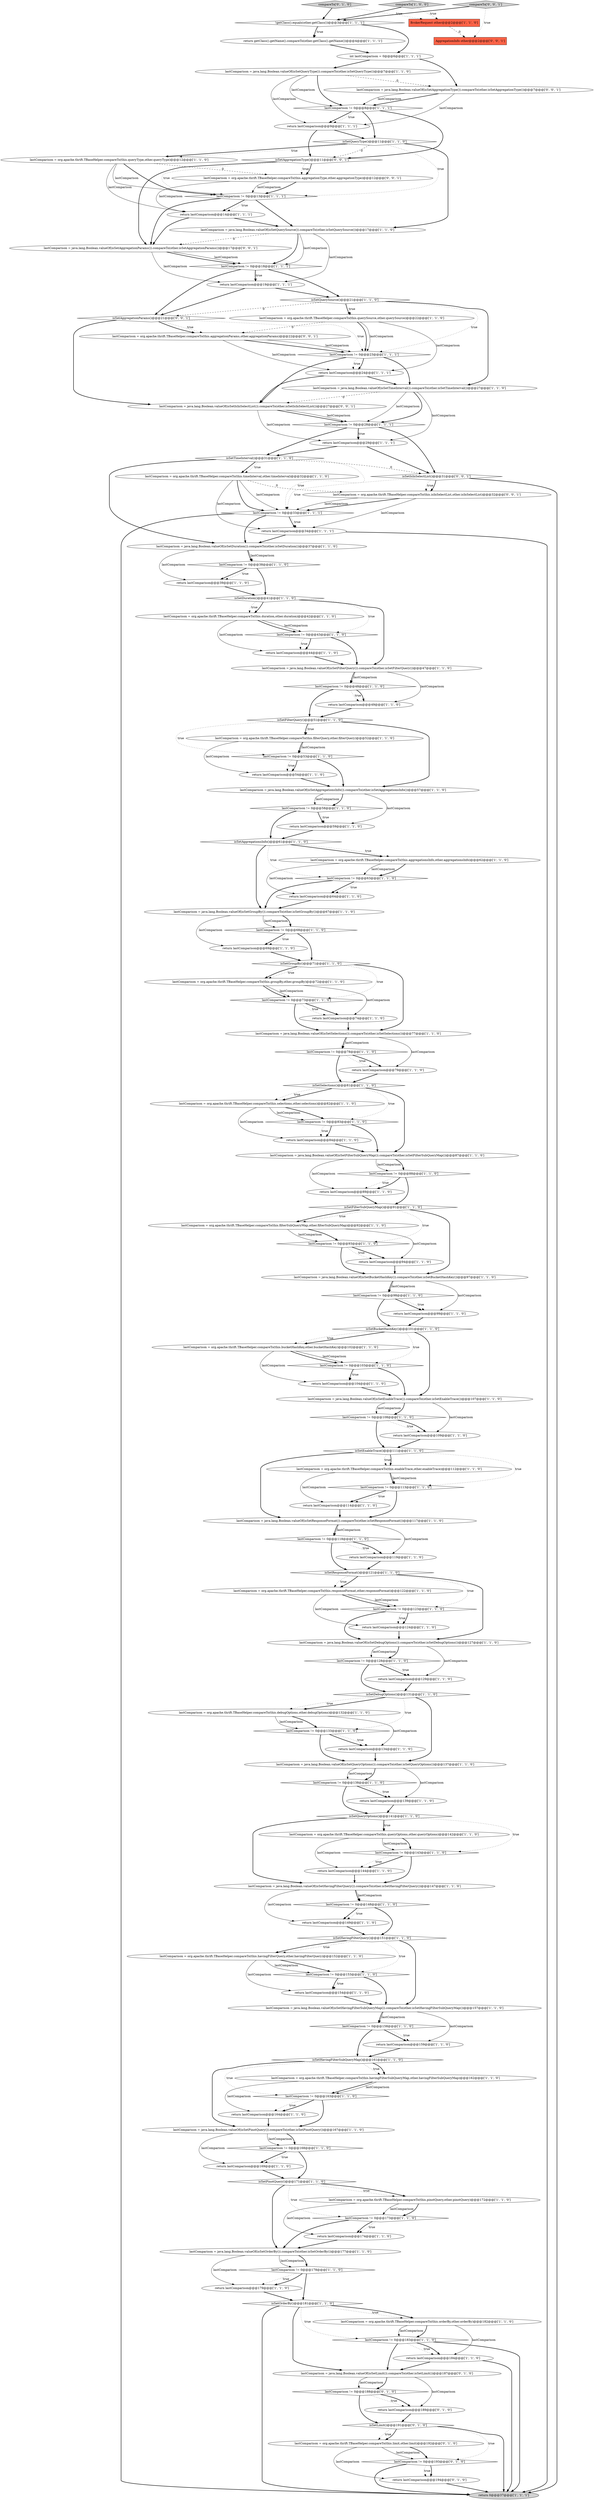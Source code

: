 digraph {
31 [style = filled, label = "lastComparison != 0@@@78@@@['1', '1', '0']", fillcolor = white, shape = diamond image = "AAA0AAABBB1BBB"];
123 [style = filled, label = "lastComparison != 0@@@48@@@['1', '1', '0']", fillcolor = white, shape = diamond image = "AAA0AAABBB1BBB"];
109 [style = filled, label = "isSetGroupBy()@@@71@@@['1', '1', '0']", fillcolor = white, shape = diamond image = "AAA0AAABBB1BBB"];
22 [style = filled, label = "lastComparison = org.apache.thrift.TBaseHelper.compareTo(this.orderBy,other.orderBy)@@@182@@@['1', '1', '0']", fillcolor = white, shape = ellipse image = "AAA0AAABBB1BBB"];
50 [style = filled, label = "lastComparison != 0@@@18@@@['1', '1', '1']", fillcolor = white, shape = diamond image = "AAA0AAABBB1BBB"];
99 [style = filled, label = "lastComparison = java.lang.Boolean.valueOf(isSetFilterSubQueryMap()).compareTo(other.isSetFilterSubQueryMap())@@@87@@@['1', '1', '0']", fillcolor = white, shape = ellipse image = "AAA0AAABBB1BBB"];
73 [style = filled, label = "return lastComparison@@@174@@@['1', '1', '0']", fillcolor = white, shape = ellipse image = "AAA0AAABBB1BBB"];
113 [style = filled, label = "lastComparison != 0@@@168@@@['1', '1', '0']", fillcolor = white, shape = diamond image = "AAA0AAABBB1BBB"];
78 [style = filled, label = "lastComparison = java.lang.Boolean.valueOf(isSetDuration()).compareTo(other.isSetDuration())@@@37@@@['1', '1', '0']", fillcolor = white, shape = ellipse image = "AAA0AAABBB1BBB"];
7 [style = filled, label = "lastComparison = java.lang.Boolean.valueOf(isSetHavingFilterSubQueryMap()).compareTo(other.isSetHavingFilterSubQueryMap())@@@157@@@['1', '1', '0']", fillcolor = white, shape = ellipse image = "AAA0AAABBB1BBB"];
100 [style = filled, label = "return lastComparison@@@9@@@['1', '1', '1']", fillcolor = white, shape = ellipse image = "AAA0AAABBB1BBB"];
28 [style = filled, label = "lastComparison = java.lang.Boolean.valueOf(isSetSelections()).compareTo(other.isSetSelections())@@@77@@@['1', '1', '0']", fillcolor = white, shape = ellipse image = "AAA0AAABBB1BBB"];
47 [style = filled, label = "return lastComparison@@@44@@@['1', '1', '0']", fillcolor = white, shape = ellipse image = "AAA0AAABBB1BBB"];
115 [style = filled, label = "isSetDuration()@@@41@@@['1', '1', '0']", fillcolor = white, shape = diamond image = "AAA0AAABBB1BBB"];
121 [style = filled, label = "lastComparison != 0@@@23@@@['1', '1', '1']", fillcolor = white, shape = diamond image = "AAA0AAABBB1BBB"];
26 [style = filled, label = "lastComparison != 0@@@108@@@['1', '1', '0']", fillcolor = white, shape = diamond image = "AAA0AAABBB1BBB"];
14 [style = filled, label = "lastComparison = org.apache.thrift.TBaseHelper.compareTo(this.queryType,other.queryType)@@@12@@@['1', '1', '0']", fillcolor = white, shape = ellipse image = "AAA0AAABBB1BBB"];
110 [style = filled, label = "lastComparison != 0@@@178@@@['1', '1', '0']", fillcolor = white, shape = diamond image = "AAA0AAABBB1BBB"];
79 [style = filled, label = "lastComparison != 0@@@13@@@['1', '1', '1']", fillcolor = white, shape = diamond image = "AAA0AAABBB1BBB"];
2 [style = filled, label = "lastComparison = java.lang.Boolean.valueOf(isSetTimeInterval()).compareTo(other.isSetTimeInterval())@@@27@@@['1', '1', '0']", fillcolor = white, shape = ellipse image = "AAA0AAABBB1BBB"];
133 [style = filled, label = "lastComparison != 0@@@193@@@['0', '1', '0']", fillcolor = white, shape = diamond image = "AAA1AAABBB2BBB"];
45 [style = filled, label = "return lastComparison@@@114@@@['1', '1', '0']", fillcolor = white, shape = ellipse image = "AAA0AAABBB1BBB"];
57 [style = filled, label = "return lastComparison@@@109@@@['1', '1', '0']", fillcolor = white, shape = ellipse image = "AAA0AAABBB1BBB"];
1 [style = filled, label = "return lastComparison@@@119@@@['1', '1', '0']", fillcolor = white, shape = ellipse image = "AAA0AAABBB1BBB"];
55 [style = filled, label = "int lastComparison = 0@@@6@@@['1', '1', '1']", fillcolor = white, shape = ellipse image = "AAA0AAABBB1BBB"];
127 [style = filled, label = "return lastComparison@@@159@@@['1', '1', '0']", fillcolor = white, shape = ellipse image = "AAA0AAABBB1BBB"];
27 [style = filled, label = "return lastComparison@@@34@@@['1', '1', '1']", fillcolor = white, shape = ellipse image = "AAA0AAABBB1BBB"];
68 [style = filled, label = "lastComparison = java.lang.Boolean.valueOf(isSetQuerySource()).compareTo(other.isSetQuerySource())@@@17@@@['1', '1', '0']", fillcolor = white, shape = ellipse image = "AAA0AAABBB1BBB"];
43 [style = filled, label = "lastComparison != 0@@@118@@@['1', '1', '0']", fillcolor = white, shape = diamond image = "AAA0AAABBB1BBB"];
104 [style = filled, label = "return lastComparison@@@54@@@['1', '1', '0']", fillcolor = white, shape = ellipse image = "AAA0AAABBB1BBB"];
92 [style = filled, label = "return lastComparison@@@139@@@['1', '1', '0']", fillcolor = white, shape = ellipse image = "AAA0AAABBB1BBB"];
148 [style = filled, label = "AggregationInfo other@@@2@@@['0', '0', '1']", fillcolor = tomato, shape = box image = "AAA0AAABBB3BBB"];
32 [style = filled, label = "isSetResponseFormat()@@@121@@@['1', '1', '0']", fillcolor = white, shape = diamond image = "AAA0AAABBB1BBB"];
81 [style = filled, label = "lastComparison != 0@@@53@@@['1', '1', '0']", fillcolor = white, shape = diamond image = "AAA0AAABBB1BBB"];
23 [style = filled, label = "isSetPinotQuery()@@@171@@@['1', '1', '0']", fillcolor = white, shape = diamond image = "AAA0AAABBB1BBB"];
118 [style = filled, label = "isSetFilterSubQueryMap()@@@91@@@['1', '1', '0']", fillcolor = white, shape = diamond image = "AAA0AAABBB1BBB"];
122 [style = filled, label = "lastComparison != 0@@@88@@@['1', '1', '0']", fillcolor = white, shape = diamond image = "AAA0AAABBB1BBB"];
94 [style = filled, label = "isSetQuerySource()@@@21@@@['1', '1', '0']", fillcolor = white, shape = diamond image = "AAA0AAABBB1BBB"];
75 [style = filled, label = "lastComparison = org.apache.thrift.TBaseHelper.compareTo(this.enableTrace,other.enableTrace)@@@112@@@['1', '1', '0']", fillcolor = white, shape = ellipse image = "AAA0AAABBB1BBB"];
135 [style = filled, label = "lastComparison != 0@@@188@@@['0', '1', '0']", fillcolor = white, shape = diamond image = "AAA1AAABBB2BBB"];
147 [style = filled, label = "isSetAggregationParams()@@@21@@@['0', '0', '1']", fillcolor = white, shape = diamond image = "AAA0AAABBB3BBB"];
19 [style = filled, label = "return lastComparison@@@89@@@['1', '1', '0']", fillcolor = white, shape = ellipse image = "AAA0AAABBB1BBB"];
37 [style = filled, label = "!getClass().equals(other.getClass())@@@3@@@['1', '1', '1']", fillcolor = white, shape = diamond image = "AAA0AAABBB1BBB"];
130 [style = filled, label = "lastComparison != 0@@@173@@@['1', '1', '0']", fillcolor = white, shape = diamond image = "AAA0AAABBB1BBB"];
40 [style = filled, label = "lastComparison != 0@@@73@@@['1', '1', '0']", fillcolor = white, shape = diamond image = "AAA0AAABBB1BBB"];
64 [style = filled, label = "lastComparison = org.apache.thrift.TBaseHelper.compareTo(this.groupBy,other.groupBy)@@@72@@@['1', '1', '0']", fillcolor = white, shape = ellipse image = "AAA0AAABBB1BBB"];
120 [style = filled, label = "return lastComparison@@@74@@@['1', '1', '0']", fillcolor = white, shape = ellipse image = "AAA0AAABBB1BBB"];
48 [style = filled, label = "lastComparison != 0@@@68@@@['1', '1', '0']", fillcolor = white, shape = diamond image = "AAA0AAABBB1BBB"];
30 [style = filled, label = "return lastComparison@@@14@@@['1', '1', '1']", fillcolor = white, shape = ellipse image = "AAA0AAABBB1BBB"];
129 [style = filled, label = "isSetQueryOptions()@@@141@@@['1', '1', '0']", fillcolor = white, shape = diamond image = "AAA0AAABBB1BBB"];
139 [style = filled, label = "compareTo['0', '1', '0']", fillcolor = lightgray, shape = diamond image = "AAA0AAABBB2BBB"];
52 [style = filled, label = "isSetHavingFilterQuery()@@@151@@@['1', '1', '0']", fillcolor = white, shape = diamond image = "AAA0AAABBB1BBB"];
12 [style = filled, label = "return lastComparison@@@144@@@['1', '1', '0']", fillcolor = white, shape = ellipse image = "AAA0AAABBB1BBB"];
149 [style = filled, label = "isSetAggregationType()@@@11@@@['0', '0', '1']", fillcolor = white, shape = diamond image = "AAA0AAABBB3BBB"];
6 [style = filled, label = "lastComparison = java.lang.Boolean.valueOf(isSetAggregationsInfo()).compareTo(other.isSetAggregationsInfo())@@@57@@@['1', '1', '0']", fillcolor = white, shape = ellipse image = "AAA0AAABBB1BBB"];
16 [style = filled, label = "lastComparison != 0@@@163@@@['1', '1', '0']", fillcolor = white, shape = diamond image = "AAA0AAABBB1BBB"];
62 [style = filled, label = "lastComparison != 0@@@63@@@['1', '1', '0']", fillcolor = white, shape = diamond image = "AAA0AAABBB1BBB"];
60 [style = filled, label = "lastComparison = java.lang.Boolean.valueOf(isSetBucketHashKey()).compareTo(other.isSetBucketHashKey())@@@97@@@['1', '1', '0']", fillcolor = white, shape = ellipse image = "AAA0AAABBB1BBB"];
77 [style = filled, label = "return lastComparison@@@99@@@['1', '1', '0']", fillcolor = white, shape = ellipse image = "AAA0AAABBB1BBB"];
86 [style = filled, label = "lastComparison = java.lang.Boolean.valueOf(isSetDebugOptions()).compareTo(other.isSetDebugOptions())@@@127@@@['1', '1', '0']", fillcolor = white, shape = ellipse image = "AAA0AAABBB1BBB"];
105 [style = filled, label = "lastComparison != 0@@@183@@@['1', '1', '0']", fillcolor = white, shape = diamond image = "AAA0AAABBB1BBB"];
59 [style = filled, label = "lastComparison != 0@@@28@@@['1', '1', '1']", fillcolor = white, shape = diamond image = "AAA0AAABBB1BBB"];
63 [style = filled, label = "lastComparison = org.apache.thrift.TBaseHelper.compareTo(this.queryOptions,other.queryOptions)@@@142@@@['1', '1', '0']", fillcolor = white, shape = ellipse image = "AAA0AAABBB1BBB"];
53 [style = filled, label = "lastComparison != 0@@@93@@@['1', '1', '0']", fillcolor = white, shape = diamond image = "AAA0AAABBB1BBB"];
117 [style = filled, label = "lastComparison = java.lang.Boolean.valueOf(isSetFilterQuery()).compareTo(other.isSetFilterQuery())@@@47@@@['1', '1', '0']", fillcolor = white, shape = ellipse image = "AAA0AAABBB1BBB"];
38 [style = filled, label = "return getClass().getName().compareTo(other.getClass().getName())@@@4@@@['1', '1', '1']", fillcolor = white, shape = ellipse image = "AAA0AAABBB1BBB"];
82 [style = filled, label = "lastComparison = org.apache.thrift.TBaseHelper.compareTo(this.responseFormat,other.responseFormat)@@@122@@@['1', '1', '0']", fillcolor = white, shape = ellipse image = "AAA0AAABBB1BBB"];
71 [style = filled, label = "lastComparison != 0@@@38@@@['1', '1', '0']", fillcolor = white, shape = diamond image = "AAA0AAABBB1BBB"];
9 [style = filled, label = "return lastComparison@@@129@@@['1', '1', '0']", fillcolor = white, shape = ellipse image = "AAA0AAABBB1BBB"];
83 [style = filled, label = "return lastComparison@@@64@@@['1', '1', '0']", fillcolor = white, shape = ellipse image = "AAA0AAABBB1BBB"];
138 [style = filled, label = "return lastComparison@@@189@@@['0', '1', '0']", fillcolor = white, shape = ellipse image = "AAA1AAABBB2BBB"];
84 [style = filled, label = "lastComparison != 0@@@123@@@['1', '1', '0']", fillcolor = white, shape = diamond image = "AAA0AAABBB1BBB"];
143 [style = filled, label = "isSetIsInSelectList()@@@31@@@['0', '0', '1']", fillcolor = white, shape = diamond image = "AAA0AAABBB3BBB"];
96 [style = filled, label = "lastComparison != 0@@@113@@@['1', '1', '0']", fillcolor = white, shape = diamond image = "AAA0AAABBB1BBB"];
108 [style = filled, label = "lastComparison = java.lang.Boolean.valueOf(isSetQueryOptions()).compareTo(other.isSetQueryOptions())@@@137@@@['1', '1', '0']", fillcolor = white, shape = ellipse image = "AAA0AAABBB1BBB"];
88 [style = filled, label = "return lastComparison@@@104@@@['1', '1', '0']", fillcolor = white, shape = ellipse image = "AAA0AAABBB1BBB"];
95 [style = filled, label = "return lastComparison@@@134@@@['1', '1', '0']", fillcolor = white, shape = ellipse image = "AAA0AAABBB1BBB"];
128 [style = filled, label = "lastComparison = org.apache.thrift.TBaseHelper.compareTo(this.timeInterval,other.timeInterval)@@@32@@@['1', '1', '0']", fillcolor = white, shape = ellipse image = "AAA0AAABBB1BBB"];
89 [style = filled, label = "return lastComparison@@@39@@@['1', '1', '0']", fillcolor = white, shape = ellipse image = "AAA0AAABBB1BBB"];
36 [style = filled, label = "lastComparison != 0@@@143@@@['1', '1', '0']", fillcolor = white, shape = diamond image = "AAA0AAABBB1BBB"];
33 [style = filled, label = "isSetDebugOptions()@@@131@@@['1', '1', '0']", fillcolor = white, shape = diamond image = "AAA0AAABBB1BBB"];
34 [style = filled, label = "return 0@@@37@@@['1', '1', '1']", fillcolor = lightgray, shape = ellipse image = "AAA0AAABBB1BBB"];
42 [style = filled, label = "isSetTimeInterval()@@@31@@@['1', '1', '0']", fillcolor = white, shape = diamond image = "AAA0AAABBB1BBB"];
17 [style = filled, label = "return lastComparison@@@169@@@['1', '1', '0']", fillcolor = white, shape = ellipse image = "AAA0AAABBB1BBB"];
8 [style = filled, label = "return lastComparison@@@184@@@['1', '1', '0']", fillcolor = white, shape = ellipse image = "AAA0AAABBB1BBB"];
145 [style = filled, label = "lastComparison = org.apache.thrift.TBaseHelper.compareTo(this.aggregationType,other.aggregationType)@@@12@@@['0', '0', '1']", fillcolor = white, shape = ellipse image = "AAA0AAABBB3BBB"];
93 [style = filled, label = "lastComparison != 0@@@148@@@['1', '1', '0']", fillcolor = white, shape = diamond image = "AAA0AAABBB1BBB"];
46 [style = filled, label = "lastComparison = org.apache.thrift.TBaseHelper.compareTo(this.selections,other.selections)@@@82@@@['1', '1', '0']", fillcolor = white, shape = ellipse image = "AAA0AAABBB1BBB"];
70 [style = filled, label = "lastComparison != 0@@@98@@@['1', '1', '0']", fillcolor = white, shape = diamond image = "AAA0AAABBB1BBB"];
103 [style = filled, label = "lastComparison = org.apache.thrift.TBaseHelper.compareTo(this.duration,other.duration)@@@42@@@['1', '1', '0']", fillcolor = white, shape = ellipse image = "AAA0AAABBB1BBB"];
101 [style = filled, label = "lastComparison = java.lang.Boolean.valueOf(isSetHavingFilterQuery()).compareTo(other.isSetHavingFilterQuery())@@@147@@@['1', '1', '0']", fillcolor = white, shape = ellipse image = "AAA0AAABBB1BBB"];
107 [style = filled, label = "lastComparison != 0@@@58@@@['1', '1', '0']", fillcolor = white, shape = diamond image = "AAA0AAABBB1BBB"];
141 [style = filled, label = "compareTo['0', '0', '1']", fillcolor = lightgray, shape = diamond image = "AAA0AAABBB3BBB"];
137 [style = filled, label = "lastComparison = java.lang.Boolean.valueOf(isSetLimit()).compareTo(other.isSetLimit())@@@187@@@['0', '1', '0']", fillcolor = white, shape = ellipse image = "AAA1AAABBB2BBB"];
49 [style = filled, label = "return lastComparison@@@154@@@['1', '1', '0']", fillcolor = white, shape = ellipse image = "AAA0AAABBB1BBB"];
20 [style = filled, label = "lastComparison = org.apache.thrift.TBaseHelper.compareTo(this.aggregationsInfo,other.aggregationsInfo)@@@62@@@['1', '1', '0']", fillcolor = white, shape = ellipse image = "AAA0AAABBB1BBB"];
132 [style = filled, label = "return lastComparison@@@194@@@['0', '1', '0']", fillcolor = white, shape = ellipse image = "AAA1AAABBB2BBB"];
146 [style = filled, label = "lastComparison = org.apache.thrift.TBaseHelper.compareTo(this.aggregationParams,other.aggregationParams)@@@22@@@['0', '0', '1']", fillcolor = white, shape = ellipse image = "AAA0AAABBB3BBB"];
91 [style = filled, label = "return lastComparison@@@49@@@['1', '1', '0']", fillcolor = white, shape = ellipse image = "AAA0AAABBB1BBB"];
13 [style = filled, label = "lastComparison = org.apache.thrift.TBaseHelper.compareTo(this.havingFilterSubQueryMap,other.havingFilterSubQueryMap)@@@162@@@['1', '1', '0']", fillcolor = white, shape = ellipse image = "AAA0AAABBB1BBB"];
87 [style = filled, label = "return lastComparison@@@59@@@['1', '1', '0']", fillcolor = white, shape = ellipse image = "AAA0AAABBB1BBB"];
72 [style = filled, label = "lastComparison != 0@@@33@@@['1', '1', '1']", fillcolor = white, shape = diamond image = "AAA0AAABBB1BBB"];
76 [style = filled, label = "BrokerRequest other@@@2@@@['1', '1', '0']", fillcolor = tomato, shape = box image = "AAA0AAABBB1BBB"];
54 [style = filled, label = "return lastComparison@@@19@@@['1', '1', '1']", fillcolor = white, shape = ellipse image = "AAA0AAABBB1BBB"];
112 [style = filled, label = "return lastComparison@@@149@@@['1', '1', '0']", fillcolor = white, shape = ellipse image = "AAA0AAABBB1BBB"];
29 [style = filled, label = "isSetEnableTrace()@@@111@@@['1', '1', '0']", fillcolor = white, shape = diamond image = "AAA0AAABBB1BBB"];
24 [style = filled, label = "lastComparison != 0@@@43@@@['1', '1', '0']", fillcolor = white, shape = diamond image = "AAA0AAABBB1BBB"];
150 [style = filled, label = "lastComparison = java.lang.Boolean.valueOf(isSetAggregationParams()).compareTo(other.isSetAggregationParams())@@@17@@@['0', '0', '1']", fillcolor = white, shape = ellipse image = "AAA0AAABBB3BBB"];
85 [style = filled, label = "lastComparison != 0@@@158@@@['1', '1', '0']", fillcolor = white, shape = diamond image = "AAA0AAABBB1BBB"];
126 [style = filled, label = "lastComparison != 0@@@133@@@['1', '1', '0']", fillcolor = white, shape = diamond image = "AAA0AAABBB1BBB"];
140 [style = filled, label = "lastComparison = java.lang.Boolean.valueOf(isSetAggregationType()).compareTo(other.isSetAggregationType())@@@7@@@['0', '0', '1']", fillcolor = white, shape = ellipse image = "AAA0AAABBB3BBB"];
65 [style = filled, label = "return lastComparison@@@124@@@['1', '1', '0']", fillcolor = white, shape = ellipse image = "AAA0AAABBB1BBB"];
51 [style = filled, label = "lastComparison = org.apache.thrift.TBaseHelper.compareTo(this.querySource,other.querySource)@@@22@@@['1', '1', '0']", fillcolor = white, shape = ellipse image = "AAA0AAABBB1BBB"];
97 [style = filled, label = "lastComparison = org.apache.thrift.TBaseHelper.compareTo(this.havingFilterQuery,other.havingFilterQuery)@@@152@@@['1', '1', '0']", fillcolor = white, shape = ellipse image = "AAA0AAABBB1BBB"];
90 [style = filled, label = "lastComparison != 0@@@138@@@['1', '1', '0']", fillcolor = white, shape = diamond image = "AAA0AAABBB1BBB"];
61 [style = filled, label = "isSetOrderBy()@@@181@@@['1', '1', '0']", fillcolor = white, shape = diamond image = "AAA0AAABBB1BBB"];
41 [style = filled, label = "isSetAggregationsInfo()@@@61@@@['1', '1', '0']", fillcolor = white, shape = diamond image = "AAA0AAABBB1BBB"];
134 [style = filled, label = "lastComparison = org.apache.thrift.TBaseHelper.compareTo(this.limit,other.limit)@@@192@@@['0', '1', '0']", fillcolor = white, shape = ellipse image = "AAA1AAABBB2BBB"];
66 [style = filled, label = "lastComparison = org.apache.thrift.TBaseHelper.compareTo(this.debugOptions,other.debugOptions)@@@132@@@['1', '1', '0']", fillcolor = white, shape = ellipse image = "AAA0AAABBB1BBB"];
25 [style = filled, label = "lastComparison = java.lang.Boolean.valueOf(isSetGroupBy()).compareTo(other.isSetGroupBy())@@@67@@@['1', '1', '0']", fillcolor = white, shape = ellipse image = "AAA0AAABBB1BBB"];
142 [style = filled, label = "lastComparison = java.lang.Boolean.valueOf(isSetIsInSelectList()).compareTo(other.isSetIsInSelectList())@@@27@@@['0', '0', '1']", fillcolor = white, shape = ellipse image = "AAA0AAABBB3BBB"];
74 [style = filled, label = "return lastComparison@@@24@@@['1', '1', '1']", fillcolor = white, shape = ellipse image = "AAA0AAABBB1BBB"];
0 [style = filled, label = "return lastComparison@@@69@@@['1', '1', '0']", fillcolor = white, shape = ellipse image = "AAA0AAABBB1BBB"];
35 [style = filled, label = "lastComparison = org.apache.thrift.TBaseHelper.compareTo(this.filterQuery,other.filterQuery)@@@52@@@['1', '1', '0']", fillcolor = white, shape = ellipse image = "AAA0AAABBB1BBB"];
136 [style = filled, label = "isSetLimit()@@@191@@@['0', '1', '0']", fillcolor = white, shape = diamond image = "AAA1AAABBB2BBB"];
114 [style = filled, label = "isSetHavingFilterSubQueryMap()@@@161@@@['1', '1', '0']", fillcolor = white, shape = diamond image = "AAA0AAABBB1BBB"];
125 [style = filled, label = "lastComparison = java.lang.Boolean.valueOf(isSetEnableTrace()).compareTo(other.isSetEnableTrace())@@@107@@@['1', '1', '0']", fillcolor = white, shape = ellipse image = "AAA0AAABBB1BBB"];
131 [style = filled, label = "isSetBucketHashKey()@@@101@@@['1', '1', '0']", fillcolor = white, shape = diamond image = "AAA0AAABBB1BBB"];
56 [style = filled, label = "return lastComparison@@@29@@@['1', '1', '1']", fillcolor = white, shape = ellipse image = "AAA0AAABBB1BBB"];
5 [style = filled, label = "return lastComparison@@@94@@@['1', '1', '0']", fillcolor = white, shape = ellipse image = "AAA0AAABBB1BBB"];
67 [style = filled, label = "lastComparison = java.lang.Boolean.valueOf(isSetPinotQuery()).compareTo(other.isSetPinotQuery())@@@167@@@['1', '1', '0']", fillcolor = white, shape = ellipse image = "AAA0AAABBB1BBB"];
15 [style = filled, label = "lastComparison = org.apache.thrift.TBaseHelper.compareTo(this.filterSubQueryMap,other.filterSubQueryMap)@@@92@@@['1', '1', '0']", fillcolor = white, shape = ellipse image = "AAA0AAABBB1BBB"];
119 [style = filled, label = "lastComparison = org.apache.thrift.TBaseHelper.compareTo(this.pinotQuery,other.pinotQuery)@@@172@@@['1', '1', '0']", fillcolor = white, shape = ellipse image = "AAA0AAABBB1BBB"];
4 [style = filled, label = "return lastComparison@@@84@@@['1', '1', '0']", fillcolor = white, shape = ellipse image = "AAA0AAABBB1BBB"];
102 [style = filled, label = "compareTo['1', '0', '0']", fillcolor = lightgray, shape = diamond image = "AAA0AAABBB1BBB"];
21 [style = filled, label = "return lastComparison@@@79@@@['1', '1', '0']", fillcolor = white, shape = ellipse image = "AAA0AAABBB1BBB"];
116 [style = filled, label = "isSetFilterQuery()@@@51@@@['1', '1', '0']", fillcolor = white, shape = diamond image = "AAA0AAABBB1BBB"];
18 [style = filled, label = "lastComparison = java.lang.Boolean.valueOf(isSetQueryType()).compareTo(other.isSetQueryType())@@@7@@@['1', '1', '0']", fillcolor = white, shape = ellipse image = "AAA0AAABBB1BBB"];
3 [style = filled, label = "lastComparison = java.lang.Boolean.valueOf(isSetOrderBy()).compareTo(other.isSetOrderBy())@@@177@@@['1', '1', '0']", fillcolor = white, shape = ellipse image = "AAA0AAABBB1BBB"];
111 [style = filled, label = "lastComparison = org.apache.thrift.TBaseHelper.compareTo(this.bucketHashKey,other.bucketHashKey)@@@102@@@['1', '1', '0']", fillcolor = white, shape = ellipse image = "AAA0AAABBB1BBB"];
39 [style = filled, label = "lastComparison != 0@@@83@@@['1', '1', '0']", fillcolor = white, shape = diamond image = "AAA0AAABBB1BBB"];
10 [style = filled, label = "isSetQueryType()@@@11@@@['1', '1', '0']", fillcolor = white, shape = diamond image = "AAA0AAABBB1BBB"];
11 [style = filled, label = "lastComparison != 0@@@153@@@['1', '1', '0']", fillcolor = white, shape = diamond image = "AAA0AAABBB1BBB"];
58 [style = filled, label = "lastComparison != 0@@@8@@@['1', '1', '1']", fillcolor = white, shape = diamond image = "AAA0AAABBB1BBB"];
69 [style = filled, label = "lastComparison = java.lang.Boolean.valueOf(isSetResponseFormat()).compareTo(other.isSetResponseFormat())@@@117@@@['1', '1', '0']", fillcolor = white, shape = ellipse image = "AAA0AAABBB1BBB"];
80 [style = filled, label = "return lastComparison@@@179@@@['1', '1', '0']", fillcolor = white, shape = ellipse image = "AAA0AAABBB1BBB"];
106 [style = filled, label = "return lastComparison@@@164@@@['1', '1', '0']", fillcolor = white, shape = ellipse image = "AAA0AAABBB1BBB"];
144 [style = filled, label = "lastComparison = org.apache.thrift.TBaseHelper.compareTo(this.isInSelectList,other.isInSelectList)@@@32@@@['0', '0', '1']", fillcolor = white, shape = ellipse image = "AAA0AAABBB3BBB"];
124 [style = filled, label = "isSetSelections()@@@81@@@['1', '1', '0']", fillcolor = white, shape = diamond image = "AAA0AAABBB1BBB"];
98 [style = filled, label = "lastComparison != 0@@@128@@@['1', '1', '0']", fillcolor = white, shape = diamond image = "AAA0AAABBB1BBB"];
44 [style = filled, label = "lastComparison != 0@@@103@@@['1', '1', '0']", fillcolor = white, shape = diamond image = "AAA0AAABBB1BBB"];
33->108 [style = bold, label=""];
82->84 [style = solid, label="lastComparison"];
71->115 [style = bold, label=""];
85->114 [style = bold, label=""];
147->121 [style = dotted, label="true"];
131->111 [style = bold, label=""];
50->54 [style = dotted, label="true"];
10->79 [style = dotted, label="true"];
137->135 [style = bold, label=""];
65->86 [style = bold, label=""];
111->44 [style = solid, label="lastComparison"];
121->74 [style = bold, label=""];
41->62 [style = dotted, label="true"];
43->1 [style = dotted, label="true"];
88->125 [style = bold, label=""];
6->87 [style = solid, label="lastComparison"];
51->121 [style = bold, label=""];
59->56 [style = dotted, label="true"];
31->124 [style = bold, label=""];
107->87 [style = bold, label=""];
46->4 [style = solid, label="lastComparison"];
101->112 [style = solid, label="lastComparison"];
142->59 [style = bold, label=""];
53->60 [style = bold, label=""];
135->138 [style = dotted, label="true"];
15->53 [style = bold, label=""];
82->84 [style = bold, label=""];
124->46 [style = bold, label=""];
10->149 [style = dashed, label="0"];
122->19 [style = dotted, label="true"];
80->61 [style = bold, label=""];
8->137 [style = bold, label=""];
110->80 [style = dotted, label="true"];
128->72 [style = bold, label=""];
74->142 [style = bold, label=""];
149->79 [style = dotted, label="true"];
97->49 [style = solid, label="lastComparison"];
16->106 [style = dotted, label="true"];
32->86 [style = bold, label=""];
76->148 [style = dashed, label="0"];
46->39 [style = bold, label=""];
43->1 [style = bold, label=""];
67->113 [style = solid, label="lastComparison"];
29->96 [style = dotted, label="true"];
143->72 [style = dotted, label="true"];
119->130 [style = solid, label="lastComparison"];
136->134 [style = dotted, label="true"];
10->14 [style = bold, label=""];
100->10 [style = bold, label=""];
64->120 [style = solid, label="lastComparison"];
141->37 [style = bold, label=""];
6->107 [style = bold, label=""];
1->32 [style = bold, label=""];
77->131 [style = bold, label=""];
142->56 [style = solid, label="lastComparison"];
28->31 [style = solid, label="lastComparison"];
91->116 [style = bold, label=""];
116->35 [style = dotted, label="true"];
123->91 [style = dotted, label="true"];
117->123 [style = solid, label="lastComparison"];
108->90 [style = solid, label="lastComparison"];
122->118 [style = bold, label=""];
67->113 [style = bold, label=""];
125->26 [style = bold, label=""];
10->68 [style = bold, label=""];
62->83 [style = dotted, label="true"];
47->117 [style = bold, label=""];
25->48 [style = solid, label="lastComparison"];
85->127 [style = bold, label=""];
33->66 [style = bold, label=""];
129->63 [style = bold, label=""];
138->136 [style = bold, label=""];
130->73 [style = dotted, label="true"];
68->50 [style = solid, label="lastComparison"];
42->128 [style = bold, label=""];
3->80 [style = solid, label="lastComparison"];
99->122 [style = solid, label="lastComparison"];
131->125 [style = bold, label=""];
0->109 [style = bold, label=""];
60->70 [style = bold, label=""];
73->3 [style = bold, label=""];
108->90 [style = bold, label=""];
39->4 [style = bold, label=""];
96->69 [style = bold, label=""];
70->77 [style = bold, label=""];
116->81 [style = dotted, label="true"];
116->35 [style = bold, label=""];
71->89 [style = bold, label=""];
118->60 [style = bold, label=""];
44->125 [style = bold, label=""];
66->126 [style = bold, label=""];
29->75 [style = dotted, label="true"];
32->82 [style = bold, label=""];
16->106 [style = bold, label=""];
41->25 [style = bold, label=""];
150->50 [style = bold, label=""];
72->27 [style = bold, label=""];
113->23 [style = bold, label=""];
137->138 [style = solid, label="lastComparison"];
78->71 [style = bold, label=""];
114->13 [style = dotted, label="true"];
97->11 [style = bold, label=""];
63->36 [style = bold, label=""];
38->55 [style = bold, label=""];
140->58 [style = bold, label=""];
144->72 [style = bold, label=""];
101->93 [style = bold, label=""];
115->103 [style = bold, label=""];
107->87 [style = dotted, label="true"];
11->49 [style = dotted, label="true"];
105->8 [style = dotted, label="true"];
147->146 [style = dotted, label="true"];
41->20 [style = bold, label=""];
129->63 [style = dotted, label="true"];
119->130 [style = bold, label=""];
81->104 [style = dotted, label="true"];
124->39 [style = dotted, label="true"];
62->83 [style = bold, label=""];
24->47 [style = bold, label=""];
136->134 [style = bold, label=""];
53->5 [style = bold, label=""];
94->147 [style = dashed, label="0"];
146->74 [style = solid, label="lastComparison"];
11->49 [style = bold, label=""];
100->149 [style = bold, label=""];
109->64 [style = dotted, label="true"];
144->27 [style = solid, label="lastComparison"];
59->42 [style = bold, label=""];
19->118 [style = bold, label=""];
27->78 [style = bold, label=""];
36->12 [style = dotted, label="true"];
75->45 [style = solid, label="lastComparison"];
144->72 [style = solid, label="lastComparison"];
98->9 [style = bold, label=""];
2->59 [style = solid, label="lastComparison"];
131->44 [style = dotted, label="true"];
140->100 [style = solid, label="lastComparison"];
50->147 [style = bold, label=""];
33->126 [style = dotted, label="true"];
45->69 [style = bold, label=""];
126->95 [style = dotted, label="true"];
23->130 [style = dotted, label="true"];
124->99 [style = bold, label=""];
94->2 [style = bold, label=""];
16->67 [style = bold, label=""];
35->81 [style = bold, label=""];
121->142 [style = bold, label=""];
112->52 [style = bold, label=""];
139->76 [style = dotted, label="true"];
146->121 [style = solid, label="lastComparison"];
115->103 [style = dotted, label="true"];
113->17 [style = bold, label=""];
110->80 [style = bold, label=""];
42->128 [style = dotted, label="true"];
3->110 [style = solid, label="lastComparison"];
61->137 [style = bold, label=""];
149->145 [style = dotted, label="true"];
64->40 [style = solid, label="lastComparison"];
114->67 [style = bold, label=""];
69->43 [style = bold, label=""];
36->12 [style = bold, label=""];
48->0 [style = bold, label=""];
99->19 [style = solid, label="lastComparison"];
30->150 [style = bold, label=""];
134->132 [style = solid, label="lastComparison"];
46->39 [style = solid, label="lastComparison"];
31->21 [style = dotted, label="true"];
101->93 [style = solid, label="lastComparison"];
42->72 [style = dotted, label="true"];
129->101 [style = bold, label=""];
72->34 [style = bold, label=""];
109->64 [style = bold, label=""];
105->34 [style = bold, label=""];
35->81 [style = solid, label="lastComparison"];
54->147 [style = bold, label=""];
135->138 [style = bold, label=""];
79->30 [style = bold, label=""];
61->22 [style = dotted, label="true"];
78->71 [style = solid, label="lastComparison"];
123->91 [style = bold, label=""];
23->3 [style = bold, label=""];
36->101 [style = bold, label=""];
86->98 [style = solid, label="lastComparison"];
96->45 [style = bold, label=""];
90->92 [style = bold, label=""];
125->57 [style = solid, label="lastComparison"];
97->11 [style = solid, label="lastComparison"];
29->69 [style = bold, label=""];
41->20 [style = dotted, label="true"];
146->121 [style = bold, label=""];
62->25 [style = bold, label=""];
11->7 [style = bold, label=""];
63->36 [style = solid, label="lastComparison"];
66->95 [style = solid, label="lastComparison"];
141->148 [style = dotted, label="true"];
20->62 [style = solid, label="lastComparison"];
79->68 [style = bold, label=""];
79->30 [style = dotted, label="true"];
10->14 [style = dotted, label="true"];
44->88 [style = dotted, label="true"];
115->117 [style = bold, label=""];
52->7 [style = bold, label=""];
149->145 [style = bold, label=""];
53->5 [style = dotted, label="true"];
15->53 [style = solid, label="lastComparison"];
32->84 [style = dotted, label="true"];
40->28 [style = bold, label=""];
114->13 [style = bold, label=""];
48->0 [style = dotted, label="true"];
139->37 [style = bold, label=""];
60->70 [style = solid, label="lastComparison"];
56->42 [style = bold, label=""];
103->24 [style = solid, label="lastComparison"];
2->59 [style = bold, label=""];
60->77 [style = solid, label="lastComparison"];
111->88 [style = solid, label="lastComparison"];
22->105 [style = bold, label=""];
102->76 [style = dotted, label="true"];
7->127 [style = solid, label="lastComparison"];
17->23 [style = bold, label=""];
98->9 [style = dotted, label="true"];
27->34 [style = bold, label=""];
40->120 [style = bold, label=""];
61->22 [style = bold, label=""];
129->36 [style = dotted, label="true"];
40->120 [style = dotted, label="true"];
50->54 [style = bold, label=""];
31->21 [style = bold, label=""];
51->121 [style = solid, label="lastComparison"];
68->150 [style = dashed, label="0"];
58->10 [style = bold, label=""];
23->119 [style = dotted, label="true"];
39->4 [style = dotted, label="true"];
52->11 [style = dotted, label="true"];
18->100 [style = solid, label="lastComparison"];
128->72 [style = solid, label="lastComparison"];
37->55 [style = bold, label=""];
20->83 [style = solid, label="lastComparison"];
114->16 [style = dotted, label="true"];
84->86 [style = bold, label=""];
93->112 [style = bold, label=""];
4->99 [style = bold, label=""];
42->143 [style = dashed, label="0"];
30->68 [style = bold, label=""];
22->8 [style = solid, label="lastComparison"];
26->57 [style = dotted, label="true"];
37->38 [style = bold, label=""];
55->140 [style = bold, label=""];
147->146 [style = bold, label=""];
136->34 [style = bold, label=""];
58->149 [style = bold, label=""];
99->122 [style = bold, label=""];
110->61 [style = bold, label=""];
72->27 [style = dotted, label="true"];
104->6 [style = bold, label=""];
133->132 [style = bold, label=""];
59->143 [style = bold, label=""];
25->48 [style = bold, label=""];
43->32 [style = bold, label=""];
116->6 [style = bold, label=""];
117->123 [style = bold, label=""];
118->15 [style = dotted, label="true"];
70->77 [style = dotted, label="true"];
42->78 [style = bold, label=""];
63->12 [style = solid, label="lastComparison"];
126->95 [style = bold, label=""];
22->105 [style = solid, label="lastComparison"];
102->37 [style = bold, label=""];
72->78 [style = bold, label=""];
24->117 [style = bold, label=""];
12->101 [style = bold, label=""];
82->65 [style = solid, label="lastComparison"];
66->126 [style = solid, label="lastComparison"];
37->38 [style = dotted, label="true"];
13->16 [style = bold, label=""];
58->100 [style = bold, label=""];
15->5 [style = solid, label="lastComparison"];
2->142 [style = dashed, label="0"];
120->28 [style = bold, label=""];
127->114 [style = bold, label=""];
84->65 [style = dotted, label="true"];
26->29 [style = bold, label=""];
67->17 [style = solid, label="lastComparison"];
81->6 [style = bold, label=""];
119->73 [style = solid, label="lastComparison"];
3->110 [style = bold, label=""];
29->75 [style = bold, label=""];
124->46 [style = dotted, label="true"];
118->53 [style = dotted, label="true"];
145->30 [style = solid, label="lastComparison"];
64->40 [style = bold, label=""];
90->92 [style = dotted, label="true"];
121->2 [style = bold, label=""];
68->50 [style = bold, label=""];
75->96 [style = solid, label="lastComparison"];
9->33 [style = bold, label=""];
134->133 [style = solid, label="lastComparison"];
81->104 [style = bold, label=""];
93->112 [style = dotted, label="true"];
95->108 [style = bold, label=""];
108->92 [style = solid, label="lastComparison"];
133->132 [style = dotted, label="true"];
7->85 [style = bold, label=""];
44->88 [style = bold, label=""];
103->47 [style = solid, label="lastComparison"];
93->52 [style = bold, label=""];
57->29 [style = bold, label=""];
58->100 [style = dotted, label="true"];
78->89 [style = solid, label="lastComparison"];
85->127 [style = dotted, label="true"];
59->56 [style = bold, label=""];
92->129 [style = bold, label=""];
94->51 [style = dotted, label="true"];
74->2 [style = bold, label=""];
84->65 [style = bold, label=""];
111->44 [style = bold, label=""];
21->124 [style = bold, label=""];
137->135 [style = solid, label="lastComparison"];
55->18 [style = bold, label=""];
24->47 [style = dotted, label="true"];
33->66 [style = dotted, label="true"];
86->98 [style = bold, label=""];
149->150 [style = bold, label=""];
121->74 [style = dotted, label="true"];
14->79 [style = bold, label=""];
134->133 [style = bold, label=""];
94->121 [style = dotted, label="true"];
14->30 [style = solid, label="lastComparison"];
56->143 [style = bold, label=""];
143->144 [style = dotted, label="true"];
140->58 [style = solid, label="lastComparison"];
18->58 [style = solid, label="lastComparison"];
13->106 [style = solid, label="lastComparison"];
52->97 [style = dotted, label="true"];
28->21 [style = solid, label="lastComparison"];
113->17 [style = dotted, label="true"];
70->131 [style = bold, label=""];
105->137 [style = bold, label=""];
52->97 [style = bold, label=""];
145->79 [style = bold, label=""];
32->82 [style = dotted, label="true"];
35->104 [style = solid, label="lastComparison"];
79->150 [style = bold, label=""];
136->133 [style = dotted, label="true"];
123->116 [style = bold, label=""];
5->60 [style = bold, label=""];
25->0 [style = solid, label="lastComparison"];
18->140 [style = dashed, label="0"];
75->96 [style = bold, label=""];
103->24 [style = bold, label=""];
90->129 [style = bold, label=""];
23->119 [style = bold, label=""];
61->105 [style = dotted, label="true"];
105->8 [style = bold, label=""];
68->54 [style = solid, label="lastComparison"];
89->115 [style = bold, label=""];
26->57 [style = bold, label=""];
150->50 [style = solid, label="lastComparison"];
98->33 [style = bold, label=""];
126->108 [style = bold, label=""];
107->41 [style = bold, label=""];
39->99 [style = bold, label=""];
115->24 [style = dotted, label="true"];
131->111 [style = dotted, label="true"];
130->3 [style = bold, label=""];
147->142 [style = bold, label=""];
143->34 [style = bold, label=""];
128->27 [style = solid, label="lastComparison"];
61->34 [style = bold, label=""];
87->41 [style = bold, label=""];
48->109 [style = bold, label=""];
109->40 [style = dotted, label="true"];
14->79 [style = solid, label="lastComparison"];
130->73 [style = bold, label=""];
109->28 [style = bold, label=""];
71->89 [style = dotted, label="true"];
54->94 [style = bold, label=""];
150->54 [style = solid, label="lastComparison"];
2->56 [style = solid, label="lastComparison"];
28->31 [style = bold, label=""];
6->107 [style = solid, label="lastComparison"];
125->26 [style = solid, label="lastComparison"];
118->15 [style = bold, label=""];
69->43 [style = solid, label="lastComparison"];
94->51 [style = bold, label=""];
128->144 [style = dashed, label="0"];
50->94 [style = bold, label=""];
20->62 [style = bold, label=""];
135->136 [style = bold, label=""];
96->45 [style = dotted, label="true"];
69->1 [style = solid, label="lastComparison"];
83->25 [style = bold, label=""];
7->85 [style = solid, label="lastComparison"];
14->145 [style = dashed, label="0"];
13->16 [style = solid, label="lastComparison"];
8->34 [style = bold, label=""];
122->19 [style = bold, label=""];
106->67 [style = bold, label=""];
86->9 [style = solid, label="lastComparison"];
117->91 [style = solid, label="lastComparison"];
51->146 [style = dashed, label="0"];
49->7 [style = bold, label=""];
51->74 [style = solid, label="lastComparison"];
133->34 [style = bold, label=""];
145->79 [style = solid, label="lastComparison"];
143->144 [style = bold, label=""];
18->58 [style = bold, label=""];
132->34 [style = bold, label=""];
142->59 [style = solid, label="lastComparison"];
}
